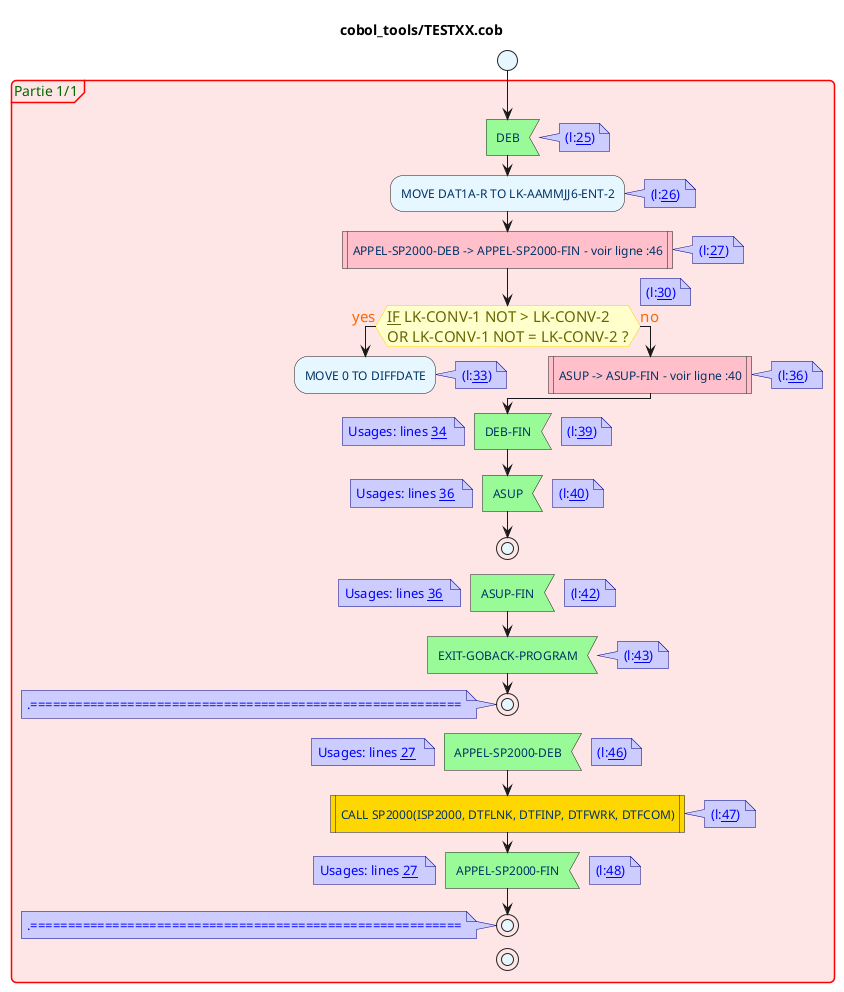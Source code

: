 @startuml
<style>
activityDiagram {
  BackgroundColor #E6F7FF
  BorderColor #3399FF
  FontColor #003366
  FontName arial

  diamond {
    BackgroundColor #FFFFCC
    LineColor #FFCC00
    FontColor #666600
    FontName arial
    FontSize 15
  }
  arrow {
    FontColor #FF6600
    FontName arial
    FontSize 15
  }
  partition {
    LineColor #FF0000
    FontColor #006600
    RoundCorner 10
    BackgroundColor #FFE6E6
  }
  note {
    FontColor #0000FF
    LineColor #000080
    BackgroundColor #CCCCFF
  }
}
document {
   BackgroundColor White
}
</style>
title cobol_tools/TESTXX.cob
start
partition Partie 1/1{
	#palegreen:DEB< 	
note right: (l:[[http://gitlab.altair.recouv/999/cobol_tools/-/tree/livraison/TESTXX.cob#L25 25]])

	:MOVE DAT1A-R TO LK-AAMMJJ6-ENT-2; 	
note right: (l:[[http://gitlab.altair.recouv/999/cobol_tools/-/tree/livraison/TESTXX.cob#L26 26]])

	#Pink:APPEL-SP2000-DEB -> APPEL-SP2000-FIN - voir ligne :46; <<procedure>> 
note right: (l:[[http://gitlab.altair.recouv/999/cobol_tools/-/tree/livraison/TESTXX.cob#L27 27]])
 		if (__IF__ LK-CONV-1 NOT > LK-CONV-2\nOR LK-CONV-1 NOT = LK-CONV-2 ?) then (yes) 
note right: (l:[[http://gitlab.altair.recouv/999/cobol_tools/-/tree/livraison/TESTXX.cob#L30 30]])

		:MOVE 0 TO DIFFDATE; 		
note right: (l:[[http://gitlab.altair.recouv/999/cobol_tools/-/tree/livraison/TESTXX.cob#L33 33]])

		#Pink:GO TO DEB-FIN - voir ligne //(l:39)//> 		detach
		else (no) 
note right: (l:[[http://gitlab.altair.recouv/999/cobol_tools/-/tree/livraison/TESTXX.cob#L35 35]])

		#Pink:ASUP -> ASUP-FIN - voir ligne :40; <<procedure>> 
note right: (l:[[http://gitlab.altair.recouv/999/cobol_tools/-/tree/livraison/TESTXX.cob#L36 36]])
 		endif
	#palegreen:DEB-FIN< 	
note right: (l:[[http://gitlab.altair.recouv/999/cobol_tools/-/tree/livraison/TESTXX.cob#L39 39]])

	note
					Usages: lines [[http://gitlab.altair.recouv/999/cobol_tools/-/tree/livraison/TESTXX.cob#L34 34]] 
	end note
	#palegreen:ASUP< 	
note right: (l:[[http://gitlab.altair.recouv/999/cobol_tools/-/tree/livraison/TESTXX.cob#L40 40]])

	note
					Usages: lines [[http://gitlab.altair.recouv/999/cobol_tools/-/tree/livraison/TESTXX.cob#L36 36]] 
	end note
	stop
	#palegreen:ASUP-FIN< 	
note right: (l:[[http://gitlab.altair.recouv/999/cobol_tools/-/tree/livraison/TESTXX.cob#L42 42]])

	note
					Usages: lines [[http://gitlab.altair.recouv/999/cobol_tools/-/tree/livraison/TESTXX.cob#L36 36]] 
	end note
	#palegreen:EXIT-GOBACK-PROGRAM< 	
note right: (l:[[http://gitlab.altair.recouv/999/cobol_tools/-/tree/livraison/TESTXX.cob#L43 43]])

	stop
	note
					.==========================================================
	end note
	#palegreen:APPEL-SP2000-DEB< 	
note right: (l:[[http://gitlab.altair.recouv/999/cobol_tools/-/tree/livraison/TESTXX.cob#L46 46]])

	note
					Usages: lines [[http://gitlab.altair.recouv/999/cobol_tools/-/tree/livraison/TESTXX.cob#L27 27]] 
	end note
	#Gold:CALL SP2000(ISP2000, DTFLNK, DTFINP, DTFWRK, DTFCOM)| 
note right: (l:[[http://gitlab.altair.recouv/999/cobol_tools/-/tree/livraison/TESTXX.cob#L47 47]])

	#palegreen:APPEL-SP2000-FIN< 	
note right: (l:[[http://gitlab.altair.recouv/999/cobol_tools/-/tree/livraison/TESTXX.cob#L48 48]])

	note
					Usages: lines [[http://gitlab.altair.recouv/999/cobol_tools/-/tree/livraison/TESTXX.cob#L27 27]] 
	end note
	stop
	note
					.==========================================================
	end note
stop
}
@enduml
